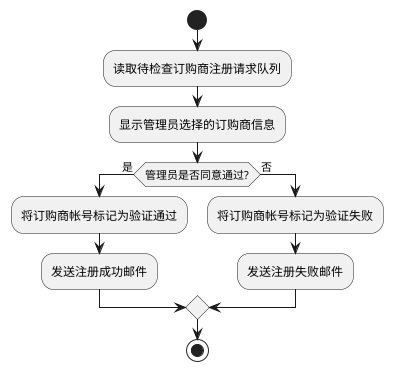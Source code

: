 @startuml

''' Layout
start
:读取待检查订购商注册请求队列;
:显示管理员选择的订购商信息;
if (管理员是否同意通过?) then (是)
    :将订购商帐号标记为验证通过;
    :发送注册成功邮件;
else (否)
    :将订购商帐号标记为验证失败;
    :发送注册失败邮件;
endif
stop
@enduml